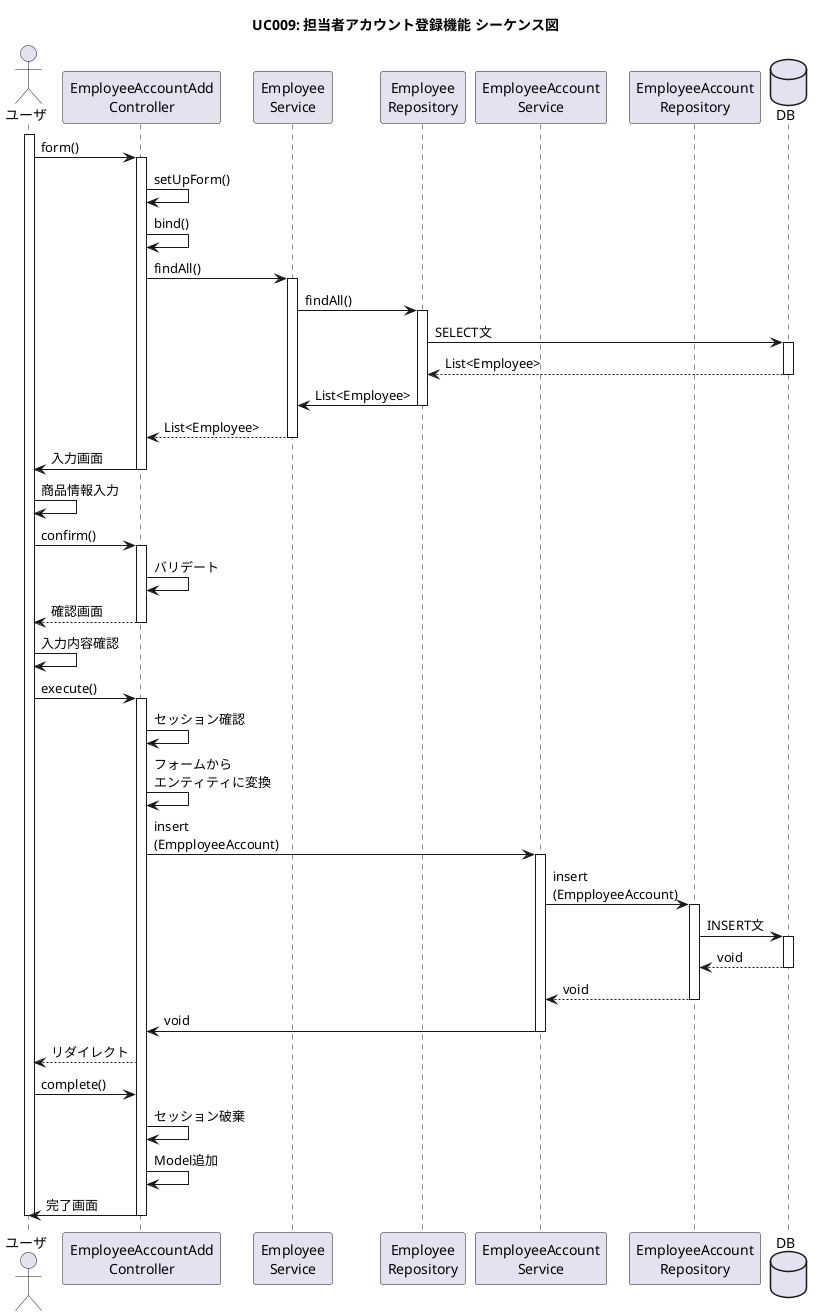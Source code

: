 @startuml

title UC009: 担当者アカウント登録機能 シーケンス図
skinparam shadowing false

actor ユーザ as user
activate user
participant "EmployeeAccountAdd\nController" as controller
participant "Employee\nService" as svc1
participant "Employee\nRepository" as repo1
participant "EmployeeAccount\nService" as svc2
participant "EmployeeAccount\nRepository" as repo2
database DB as db

' 入力画面
user -> controller ++ : form()
controller -> controller : setUpForm()
controller -> controller : bind()
controller -> svc1 ++ : findAll()
svc1 -> repo1 ++ : findAll()
repo1 -> db ++ : SELECT文
repo1 <-- db -- : List<Employee>
svc1 <- repo1 -- : List<Employee>
controller <-- svc1 --  : List<Employee>
controller -> user -- : 入力画面

' 確認画面
user -> user : 商品情報入力
user -> controller ++ : confirm()
controller -> controller : バリデート
controller --> user -- : 確認画面

' 完了画面
user -> user : 入力内容確認
user -> controller ++ : execute()
controller -> controller : セッション確認
' note right: フォームデータが\n空ならシステムエラー
controller -> controller : フォームから\nエンティティに変換
controller -> svc2 ++ : insert\n(EmpployeeAccount)
svc2 -> repo2 ++ : insert\n(EmpployeeAccount)
repo2 -> db ++ : INSERT文
repo2 <-- db -- : void
svc2 <-- repo2 -- : void
svc2 -> controller -- : void
user <-- controller : リダイレクト
user -> controller : complete()
controller -> controller : セッション破棄
controller -> controller : Model追加
controller -> user -- : 完了画面
deactivate user
@enduml